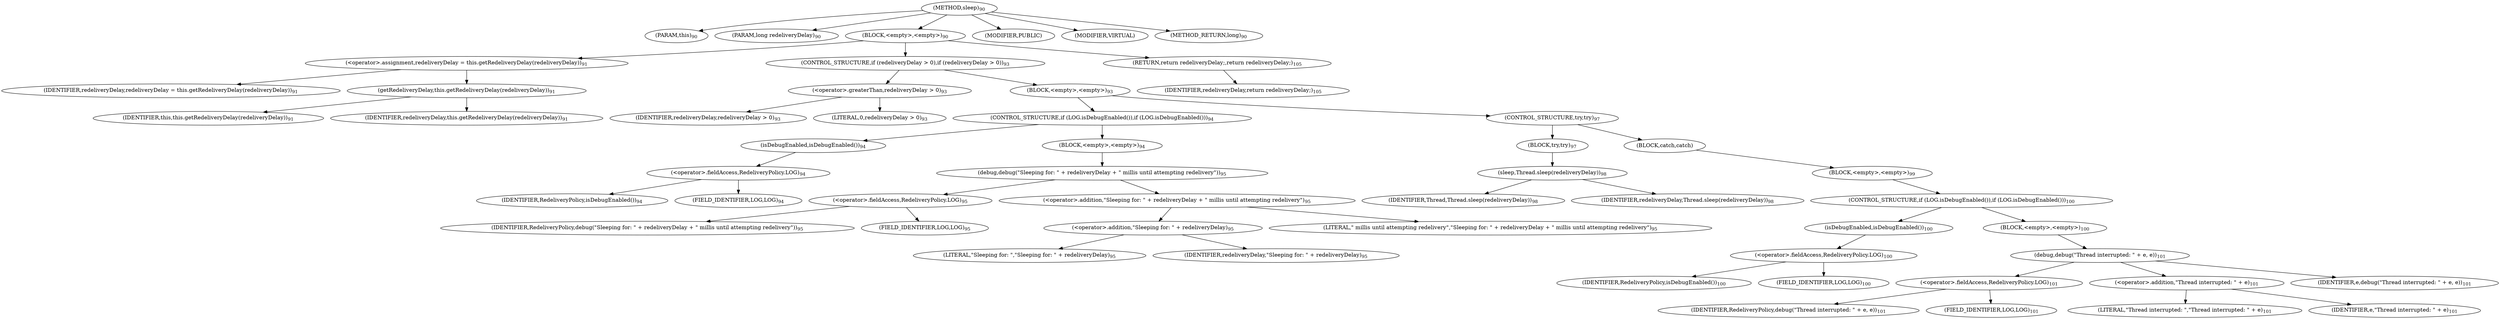 digraph "sleep" {  
"199" [label = <(METHOD,sleep)<SUB>90</SUB>> ]
"9" [label = <(PARAM,this)<SUB>90</SUB>> ]
"200" [label = <(PARAM,long redeliveryDelay)<SUB>90</SUB>> ]
"201" [label = <(BLOCK,&lt;empty&gt;,&lt;empty&gt;)<SUB>90</SUB>> ]
"202" [label = <(&lt;operator&gt;.assignment,redeliveryDelay = this.getRedeliveryDelay(redeliveryDelay))<SUB>91</SUB>> ]
"203" [label = <(IDENTIFIER,redeliveryDelay,redeliveryDelay = this.getRedeliveryDelay(redeliveryDelay))<SUB>91</SUB>> ]
"204" [label = <(getRedeliveryDelay,this.getRedeliveryDelay(redeliveryDelay))<SUB>91</SUB>> ]
"8" [label = <(IDENTIFIER,this,this.getRedeliveryDelay(redeliveryDelay))<SUB>91</SUB>> ]
"205" [label = <(IDENTIFIER,redeliveryDelay,this.getRedeliveryDelay(redeliveryDelay))<SUB>91</SUB>> ]
"206" [label = <(CONTROL_STRUCTURE,if (redeliveryDelay &gt; 0),if (redeliveryDelay &gt; 0))<SUB>93</SUB>> ]
"207" [label = <(&lt;operator&gt;.greaterThan,redeliveryDelay &gt; 0)<SUB>93</SUB>> ]
"208" [label = <(IDENTIFIER,redeliveryDelay,redeliveryDelay &gt; 0)<SUB>93</SUB>> ]
"209" [label = <(LITERAL,0,redeliveryDelay &gt; 0)<SUB>93</SUB>> ]
"210" [label = <(BLOCK,&lt;empty&gt;,&lt;empty&gt;)<SUB>93</SUB>> ]
"211" [label = <(CONTROL_STRUCTURE,if (LOG.isDebugEnabled()),if (LOG.isDebugEnabled()))<SUB>94</SUB>> ]
"212" [label = <(isDebugEnabled,isDebugEnabled())<SUB>94</SUB>> ]
"213" [label = <(&lt;operator&gt;.fieldAccess,RedeliveryPolicy.LOG)<SUB>94</SUB>> ]
"214" [label = <(IDENTIFIER,RedeliveryPolicy,isDebugEnabled())<SUB>94</SUB>> ]
"215" [label = <(FIELD_IDENTIFIER,LOG,LOG)<SUB>94</SUB>> ]
"216" [label = <(BLOCK,&lt;empty&gt;,&lt;empty&gt;)<SUB>94</SUB>> ]
"217" [label = <(debug,debug(&quot;Sleeping for: &quot; + redeliveryDelay + &quot; millis until attempting redelivery&quot;))<SUB>95</SUB>> ]
"218" [label = <(&lt;operator&gt;.fieldAccess,RedeliveryPolicy.LOG)<SUB>95</SUB>> ]
"219" [label = <(IDENTIFIER,RedeliveryPolicy,debug(&quot;Sleeping for: &quot; + redeliveryDelay + &quot; millis until attempting redelivery&quot;))<SUB>95</SUB>> ]
"220" [label = <(FIELD_IDENTIFIER,LOG,LOG)<SUB>95</SUB>> ]
"221" [label = <(&lt;operator&gt;.addition,&quot;Sleeping for: &quot; + redeliveryDelay + &quot; millis until attempting redelivery&quot;)<SUB>95</SUB>> ]
"222" [label = <(&lt;operator&gt;.addition,&quot;Sleeping for: &quot; + redeliveryDelay)<SUB>95</SUB>> ]
"223" [label = <(LITERAL,&quot;Sleeping for: &quot;,&quot;Sleeping for: &quot; + redeliveryDelay)<SUB>95</SUB>> ]
"224" [label = <(IDENTIFIER,redeliveryDelay,&quot;Sleeping for: &quot; + redeliveryDelay)<SUB>95</SUB>> ]
"225" [label = <(LITERAL,&quot; millis until attempting redelivery&quot;,&quot;Sleeping for: &quot; + redeliveryDelay + &quot; millis until attempting redelivery&quot;)<SUB>95</SUB>> ]
"226" [label = <(CONTROL_STRUCTURE,try,try)<SUB>97</SUB>> ]
"227" [label = <(BLOCK,try,try)<SUB>97</SUB>> ]
"228" [label = <(sleep,Thread.sleep(redeliveryDelay))<SUB>98</SUB>> ]
"229" [label = <(IDENTIFIER,Thread,Thread.sleep(redeliveryDelay))<SUB>98</SUB>> ]
"230" [label = <(IDENTIFIER,redeliveryDelay,Thread.sleep(redeliveryDelay))<SUB>98</SUB>> ]
"231" [label = <(BLOCK,catch,catch)> ]
"232" [label = <(BLOCK,&lt;empty&gt;,&lt;empty&gt;)<SUB>99</SUB>> ]
"233" [label = <(CONTROL_STRUCTURE,if (LOG.isDebugEnabled()),if (LOG.isDebugEnabled()))<SUB>100</SUB>> ]
"234" [label = <(isDebugEnabled,isDebugEnabled())<SUB>100</SUB>> ]
"235" [label = <(&lt;operator&gt;.fieldAccess,RedeliveryPolicy.LOG)<SUB>100</SUB>> ]
"236" [label = <(IDENTIFIER,RedeliveryPolicy,isDebugEnabled())<SUB>100</SUB>> ]
"237" [label = <(FIELD_IDENTIFIER,LOG,LOG)<SUB>100</SUB>> ]
"238" [label = <(BLOCK,&lt;empty&gt;,&lt;empty&gt;)<SUB>100</SUB>> ]
"239" [label = <(debug,debug(&quot;Thread interrupted: &quot; + e, e))<SUB>101</SUB>> ]
"240" [label = <(&lt;operator&gt;.fieldAccess,RedeliveryPolicy.LOG)<SUB>101</SUB>> ]
"241" [label = <(IDENTIFIER,RedeliveryPolicy,debug(&quot;Thread interrupted: &quot; + e, e))<SUB>101</SUB>> ]
"242" [label = <(FIELD_IDENTIFIER,LOG,LOG)<SUB>101</SUB>> ]
"243" [label = <(&lt;operator&gt;.addition,&quot;Thread interrupted: &quot; + e)<SUB>101</SUB>> ]
"244" [label = <(LITERAL,&quot;Thread interrupted: &quot;,&quot;Thread interrupted: &quot; + e)<SUB>101</SUB>> ]
"245" [label = <(IDENTIFIER,e,&quot;Thread interrupted: &quot; + e)<SUB>101</SUB>> ]
"246" [label = <(IDENTIFIER,e,debug(&quot;Thread interrupted: &quot; + e, e))<SUB>101</SUB>> ]
"247" [label = <(RETURN,return redeliveryDelay;,return redeliveryDelay;)<SUB>105</SUB>> ]
"248" [label = <(IDENTIFIER,redeliveryDelay,return redeliveryDelay;)<SUB>105</SUB>> ]
"249" [label = <(MODIFIER,PUBLIC)> ]
"250" [label = <(MODIFIER,VIRTUAL)> ]
"251" [label = <(METHOD_RETURN,long)<SUB>90</SUB>> ]
  "199" -> "9" 
  "199" -> "200" 
  "199" -> "201" 
  "199" -> "249" 
  "199" -> "250" 
  "199" -> "251" 
  "201" -> "202" 
  "201" -> "206" 
  "201" -> "247" 
  "202" -> "203" 
  "202" -> "204" 
  "204" -> "8" 
  "204" -> "205" 
  "206" -> "207" 
  "206" -> "210" 
  "207" -> "208" 
  "207" -> "209" 
  "210" -> "211" 
  "210" -> "226" 
  "211" -> "212" 
  "211" -> "216" 
  "212" -> "213" 
  "213" -> "214" 
  "213" -> "215" 
  "216" -> "217" 
  "217" -> "218" 
  "217" -> "221" 
  "218" -> "219" 
  "218" -> "220" 
  "221" -> "222" 
  "221" -> "225" 
  "222" -> "223" 
  "222" -> "224" 
  "226" -> "227" 
  "226" -> "231" 
  "227" -> "228" 
  "228" -> "229" 
  "228" -> "230" 
  "231" -> "232" 
  "232" -> "233" 
  "233" -> "234" 
  "233" -> "238" 
  "234" -> "235" 
  "235" -> "236" 
  "235" -> "237" 
  "238" -> "239" 
  "239" -> "240" 
  "239" -> "243" 
  "239" -> "246" 
  "240" -> "241" 
  "240" -> "242" 
  "243" -> "244" 
  "243" -> "245" 
  "247" -> "248" 
}
